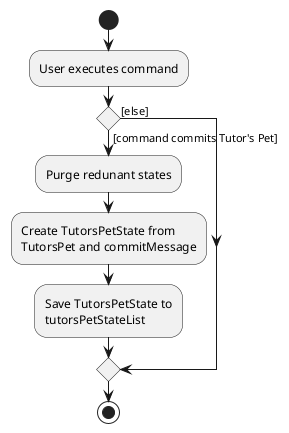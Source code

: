 @startuml
start
:User executes command;

'Since the beta syntax does not support placing the condition outside the
'diamond we place it as the true branch instead.

if () then ([command commits Tutor's Pet])
    :Purge redunant states;
    :Create TutorsPetState from
    TutorsPet and commitMessage;
    :Save TutorsPetState to
    tutorsPetStateList;
else ([else])
endif
stop
@enduml
